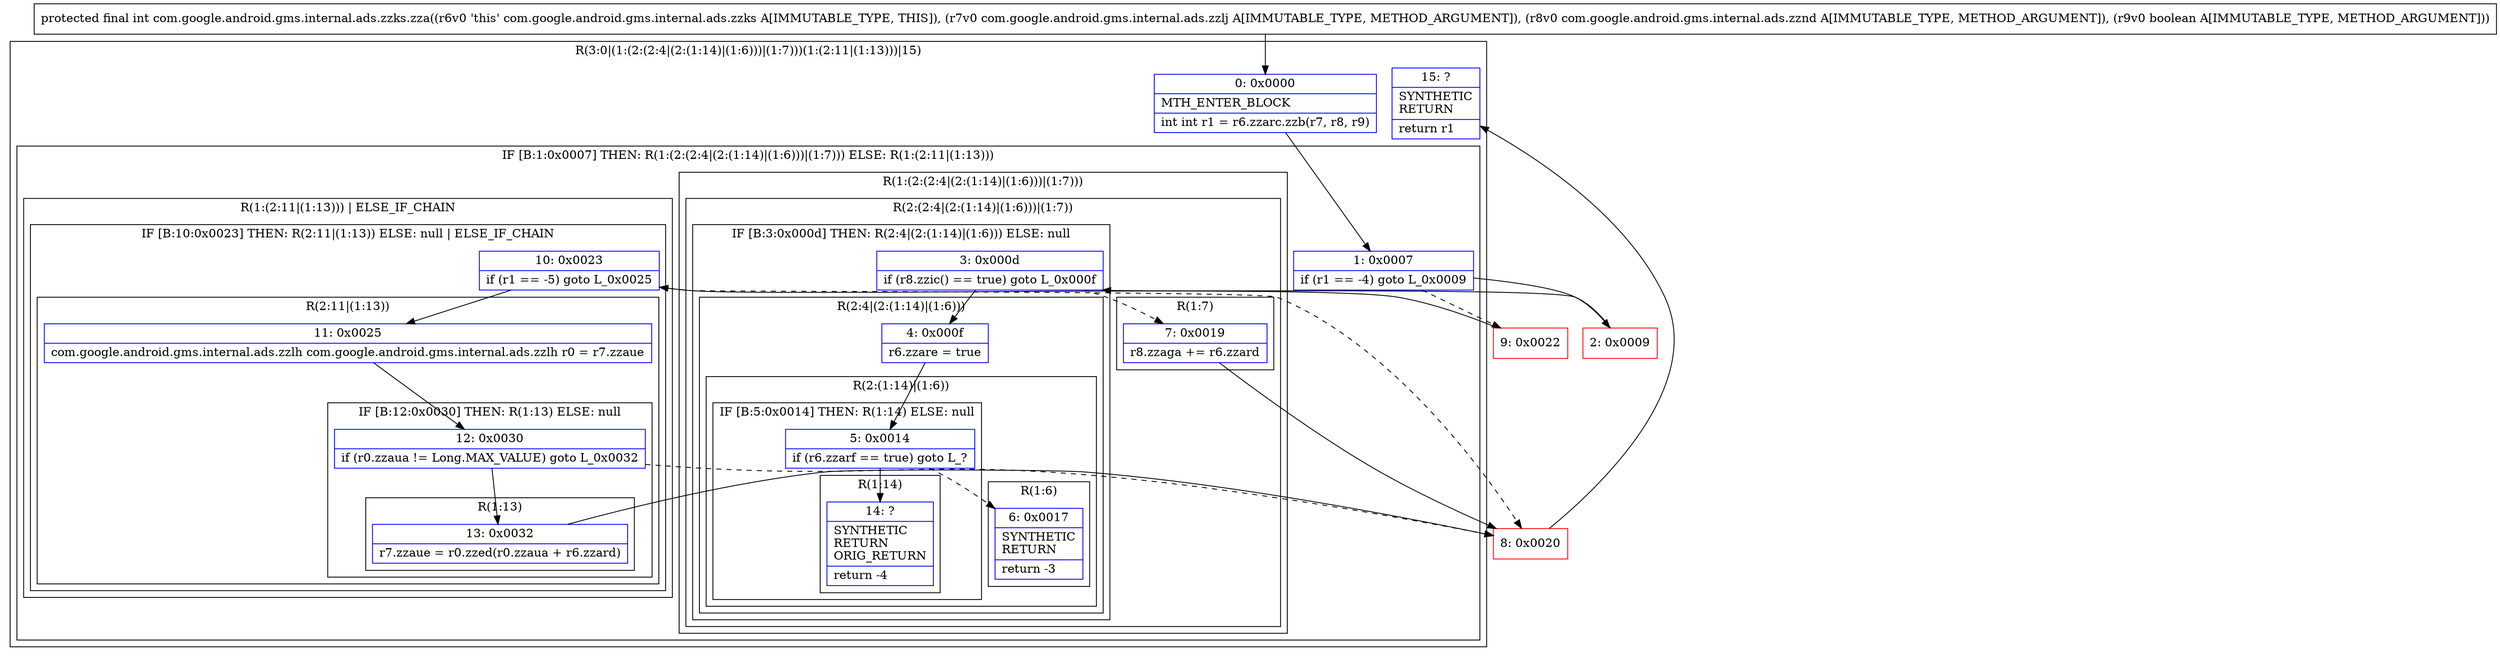 digraph "CFG forcom.google.android.gms.internal.ads.zzks.zza(Lcom\/google\/android\/gms\/internal\/ads\/zzlj;Lcom\/google\/android\/gms\/internal\/ads\/zznd;Z)I" {
subgraph cluster_Region_1701977265 {
label = "R(3:0|(1:(2:(2:4|(2:(1:14)|(1:6)))|(1:7)))(1:(2:11|(1:13)))|15)";
node [shape=record,color=blue];
Node_0 [shape=record,label="{0\:\ 0x0000|MTH_ENTER_BLOCK\l|int int r1 = r6.zzarc.zzb(r7, r8, r9)\l}"];
subgraph cluster_IfRegion_1131514580 {
label = "IF [B:1:0x0007] THEN: R(1:(2:(2:4|(2:(1:14)|(1:6)))|(1:7))) ELSE: R(1:(2:11|(1:13)))";
node [shape=record,color=blue];
Node_1 [shape=record,label="{1\:\ 0x0007|if (r1 == \-4) goto L_0x0009\l}"];
subgraph cluster_Region_499458924 {
label = "R(1:(2:(2:4|(2:(1:14)|(1:6)))|(1:7)))";
node [shape=record,color=blue];
subgraph cluster_Region_2026260026 {
label = "R(2:(2:4|(2:(1:14)|(1:6)))|(1:7))";
node [shape=record,color=blue];
subgraph cluster_IfRegion_1151599149 {
label = "IF [B:3:0x000d] THEN: R(2:4|(2:(1:14)|(1:6))) ELSE: null";
node [shape=record,color=blue];
Node_3 [shape=record,label="{3\:\ 0x000d|if (r8.zzic() == true) goto L_0x000f\l}"];
subgraph cluster_Region_2093391517 {
label = "R(2:4|(2:(1:14)|(1:6)))";
node [shape=record,color=blue];
Node_4 [shape=record,label="{4\:\ 0x000f|r6.zzare = true\l}"];
subgraph cluster_Region_1219234858 {
label = "R(2:(1:14)|(1:6))";
node [shape=record,color=blue];
subgraph cluster_IfRegion_34698387 {
label = "IF [B:5:0x0014] THEN: R(1:14) ELSE: null";
node [shape=record,color=blue];
Node_5 [shape=record,label="{5\:\ 0x0014|if (r6.zzarf == true) goto L_?\l}"];
subgraph cluster_Region_1723906966 {
label = "R(1:14)";
node [shape=record,color=blue];
Node_14 [shape=record,label="{14\:\ ?|SYNTHETIC\lRETURN\lORIG_RETURN\l|return \-4\l}"];
}
}
subgraph cluster_Region_783999909 {
label = "R(1:6)";
node [shape=record,color=blue];
Node_6 [shape=record,label="{6\:\ 0x0017|SYNTHETIC\lRETURN\l|return \-3\l}"];
}
}
}
}
subgraph cluster_Region_115304196 {
label = "R(1:7)";
node [shape=record,color=blue];
Node_7 [shape=record,label="{7\:\ 0x0019|r8.zzaga += r6.zzard\l}"];
}
}
}
subgraph cluster_Region_258162336 {
label = "R(1:(2:11|(1:13))) | ELSE_IF_CHAIN\l";
node [shape=record,color=blue];
subgraph cluster_IfRegion_1156444141 {
label = "IF [B:10:0x0023] THEN: R(2:11|(1:13)) ELSE: null | ELSE_IF_CHAIN\l";
node [shape=record,color=blue];
Node_10 [shape=record,label="{10\:\ 0x0023|if (r1 == \-5) goto L_0x0025\l}"];
subgraph cluster_Region_2131383980 {
label = "R(2:11|(1:13))";
node [shape=record,color=blue];
Node_11 [shape=record,label="{11\:\ 0x0025|com.google.android.gms.internal.ads.zzlh com.google.android.gms.internal.ads.zzlh r0 = r7.zzaue\l}"];
subgraph cluster_IfRegion_174606952 {
label = "IF [B:12:0x0030] THEN: R(1:13) ELSE: null";
node [shape=record,color=blue];
Node_12 [shape=record,label="{12\:\ 0x0030|if (r0.zzaua != Long.MAX_VALUE) goto L_0x0032\l}"];
subgraph cluster_Region_1157646043 {
label = "R(1:13)";
node [shape=record,color=blue];
Node_13 [shape=record,label="{13\:\ 0x0032|r7.zzaue = r0.zzed(r0.zzaua + r6.zzard)\l}"];
}
}
}
}
}
}
Node_15 [shape=record,label="{15\:\ ?|SYNTHETIC\lRETURN\l|return r1\l}"];
}
Node_2 [shape=record,color=red,label="{2\:\ 0x0009}"];
Node_8 [shape=record,color=red,label="{8\:\ 0x0020}"];
Node_9 [shape=record,color=red,label="{9\:\ 0x0022}"];
MethodNode[shape=record,label="{protected final int com.google.android.gms.internal.ads.zzks.zza((r6v0 'this' com.google.android.gms.internal.ads.zzks A[IMMUTABLE_TYPE, THIS]), (r7v0 com.google.android.gms.internal.ads.zzlj A[IMMUTABLE_TYPE, METHOD_ARGUMENT]), (r8v0 com.google.android.gms.internal.ads.zznd A[IMMUTABLE_TYPE, METHOD_ARGUMENT]), (r9v0 boolean A[IMMUTABLE_TYPE, METHOD_ARGUMENT])) }"];
MethodNode -> Node_0;
Node_0 -> Node_1;
Node_1 -> Node_2;
Node_1 -> Node_9[style=dashed];
Node_3 -> Node_4;
Node_3 -> Node_7[style=dashed];
Node_4 -> Node_5;
Node_5 -> Node_6[style=dashed];
Node_5 -> Node_14;
Node_7 -> Node_8;
Node_10 -> Node_8[style=dashed];
Node_10 -> Node_11;
Node_11 -> Node_12;
Node_12 -> Node_8[style=dashed];
Node_12 -> Node_13;
Node_13 -> Node_8;
Node_2 -> Node_3;
Node_8 -> Node_15;
Node_9 -> Node_10;
}

